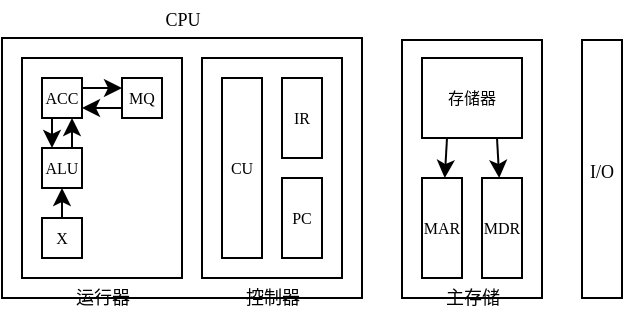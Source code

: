 <mxfile>
    <diagram id="4DXWyz1Si2tPiAXw4-Sa" name="第 1 页">
        <mxGraphModel dx="1920" dy="1282" grid="1" gridSize="10" guides="1" tooltips="1" connect="1" arrows="1" fold="1" page="1" pageScale="1" pageWidth="50000" pageHeight="50000" math="0" shadow="0">
            <root>
                <mxCell id="0"/>
                <mxCell id="1" parent="0"/>
                <mxCell id="2" value="" style="whiteSpace=wrap;html=1;" vertex="1" parent="1">
                    <mxGeometry x="260" y="209" width="180" height="130" as="geometry"/>
                </mxCell>
                <mxCell id="3" value="" style="whiteSpace=wrap;html=1;" vertex="1" parent="1">
                    <mxGeometry x="270" y="219" width="80" height="110" as="geometry"/>
                </mxCell>
                <mxCell id="4" value="" style="whiteSpace=wrap;html=1;" vertex="1" parent="1">
                    <mxGeometry x="360" y="219" width="70" height="110" as="geometry"/>
                </mxCell>
                <mxCell id="5" style="edgeStyle=none;html=1;exitX=1;exitY=0.25;exitDx=0;exitDy=0;entryX=0;entryY=0.25;entryDx=0;entryDy=0;fontFamily=Comic Sans MS;fontSize=8;" edge="1" parent="1" source="7" target="9">
                    <mxGeometry relative="1" as="geometry"/>
                </mxCell>
                <mxCell id="6" style="edgeStyle=none;html=1;exitX=0.25;exitY=1;exitDx=0;exitDy=0;entryX=0.25;entryY=0;entryDx=0;entryDy=0;fontFamily=Comic Sans MS;fontSize=8;" edge="1" parent="1" source="7" target="11">
                    <mxGeometry relative="1" as="geometry"/>
                </mxCell>
                <mxCell id="7" value="ACC" style="whiteSpace=wrap;html=1;fontFamily=Comic Sans MS;fontSize=8;" vertex="1" parent="1">
                    <mxGeometry x="280" y="229" width="20" height="20" as="geometry"/>
                </mxCell>
                <mxCell id="8" style="edgeStyle=none;html=1;exitX=0;exitY=0.75;exitDx=0;exitDy=0;entryX=1;entryY=0.75;entryDx=0;entryDy=0;fontFamily=Comic Sans MS;fontSize=8;" edge="1" parent="1" source="9" target="7">
                    <mxGeometry relative="1" as="geometry"/>
                </mxCell>
                <mxCell id="9" value="MQ" style="whiteSpace=wrap;html=1;fontFamily=Comic Sans MS;fontSize=8;" vertex="1" parent="1">
                    <mxGeometry x="320" y="229" width="20" height="20" as="geometry"/>
                </mxCell>
                <mxCell id="10" style="edgeStyle=none;html=1;exitX=0.75;exitY=0;exitDx=0;exitDy=0;entryX=0.75;entryY=1;entryDx=0;entryDy=0;fontFamily=Comic Sans MS;fontSize=8;" edge="1" parent="1" source="11" target="7">
                    <mxGeometry relative="1" as="geometry"/>
                </mxCell>
                <mxCell id="11" value="ALU" style="whiteSpace=wrap;html=1;fontFamily=Comic Sans MS;fontSize=8;" vertex="1" parent="1">
                    <mxGeometry x="280" y="264" width="20" height="20" as="geometry"/>
                </mxCell>
                <mxCell id="12" style="edgeStyle=none;html=1;exitX=0.5;exitY=0;exitDx=0;exitDy=0;entryX=0.5;entryY=1;entryDx=0;entryDy=0;fontFamily=Comic Sans MS;fontSize=8;" edge="1" parent="1" source="13" target="11">
                    <mxGeometry relative="1" as="geometry"/>
                </mxCell>
                <mxCell id="13" value="X" style="whiteSpace=wrap;html=1;fontFamily=Comic Sans MS;fontSize=8;" vertex="1" parent="1">
                    <mxGeometry x="280" y="299" width="20" height="20" as="geometry"/>
                </mxCell>
                <mxCell id="14" value="CU" style="whiteSpace=wrap;html=1;fontFamily=Comic Sans MS;fontSize=8;" vertex="1" parent="1">
                    <mxGeometry x="370" y="229" width="20" height="90" as="geometry"/>
                </mxCell>
                <mxCell id="15" value="IR" style="whiteSpace=wrap;html=1;fontFamily=Comic Sans MS;fontSize=8;" vertex="1" parent="1">
                    <mxGeometry x="400" y="229" width="20" height="40" as="geometry"/>
                </mxCell>
                <mxCell id="16" value="PC" style="whiteSpace=wrap;html=1;fontFamily=Comic Sans MS;fontSize=8;" vertex="1" parent="1">
                    <mxGeometry x="400" y="279" width="20" height="40" as="geometry"/>
                </mxCell>
                <mxCell id="17" value="" style="whiteSpace=wrap;html=1;" vertex="1" parent="1">
                    <mxGeometry x="460" y="210" width="70" height="129" as="geometry"/>
                </mxCell>
                <mxCell id="18" style="edgeStyle=none;html=1;exitX=0.25;exitY=1;exitDx=0;exitDy=0;fontFamily=Comic Sans MS;fontSize=8;" edge="1" parent="1" source="20" target="21">
                    <mxGeometry relative="1" as="geometry"/>
                </mxCell>
                <mxCell id="19" style="edgeStyle=none;html=1;exitX=0.75;exitY=1;exitDx=0;exitDy=0;fontFamily=Comic Sans MS;fontSize=8;" edge="1" parent="1" source="20" target="22">
                    <mxGeometry relative="1" as="geometry"/>
                </mxCell>
                <mxCell id="20" value="&lt;font style=&quot;font-size: 8px;&quot;&gt;存储器&lt;/font&gt;" style="whiteSpace=wrap;html=1;fontFamily=Comic Sans MS;fontSize=9;" vertex="1" parent="1">
                    <mxGeometry x="470" y="219" width="50" height="40" as="geometry"/>
                </mxCell>
                <mxCell id="21" value="&lt;font style=&quot;font-size: 8px;&quot;&gt;MAR&lt;/font&gt;" style="whiteSpace=wrap;html=1;fontFamily=Comic Sans MS;fontSize=9;" vertex="1" parent="1">
                    <mxGeometry x="470" y="279" width="20" height="50" as="geometry"/>
                </mxCell>
                <mxCell id="22" value="&lt;font style=&quot;font-size: 8px;&quot;&gt;MDR&lt;/font&gt;" style="whiteSpace=wrap;html=1;fontFamily=Comic Sans MS;fontSize=9;" vertex="1" parent="1">
                    <mxGeometry x="500" y="279" width="20" height="50" as="geometry"/>
                </mxCell>
                <mxCell id="23" value="&lt;font style=&quot;font-size: 9px;&quot; face=&quot;Comic Sans MS&quot;&gt;I/O&lt;/font&gt;" style="whiteSpace=wrap;html=1;" vertex="1" parent="1">
                    <mxGeometry x="550" y="210" width="20" height="129" as="geometry"/>
                </mxCell>
                <mxCell id="24" value="运行器" style="text;html=1;align=center;verticalAlign=middle;resizable=0;points=[];autosize=1;strokeColor=none;fillColor=none;fontSize=9;fontFamily=Comic Sans MS;" vertex="1" parent="1">
                    <mxGeometry x="285" y="329" width="50" height="20" as="geometry"/>
                </mxCell>
                <mxCell id="25" value="控制器" style="text;html=1;align=center;verticalAlign=middle;resizable=0;points=[];autosize=1;strokeColor=none;fillColor=none;fontSize=9;fontFamily=Comic Sans MS;" vertex="1" parent="1">
                    <mxGeometry x="370" y="329" width="50" height="20" as="geometry"/>
                </mxCell>
                <mxCell id="26" value="CPU" style="text;html=1;align=center;verticalAlign=middle;resizable=0;points=[];autosize=1;strokeColor=none;fillColor=none;fontSize=9;fontFamily=Comic Sans MS;" vertex="1" parent="1">
                    <mxGeometry x="330" y="190" width="40" height="20" as="geometry"/>
                </mxCell>
                <mxCell id="27" value="主存储" style="text;html=1;align=center;verticalAlign=middle;resizable=0;points=[];autosize=1;strokeColor=none;fillColor=none;fontSize=9;fontFamily=Comic Sans MS;" vertex="1" parent="1">
                    <mxGeometry x="470" y="329" width="50" height="20" as="geometry"/>
                </mxCell>
            </root>
        </mxGraphModel>
    </diagram>
</mxfile>